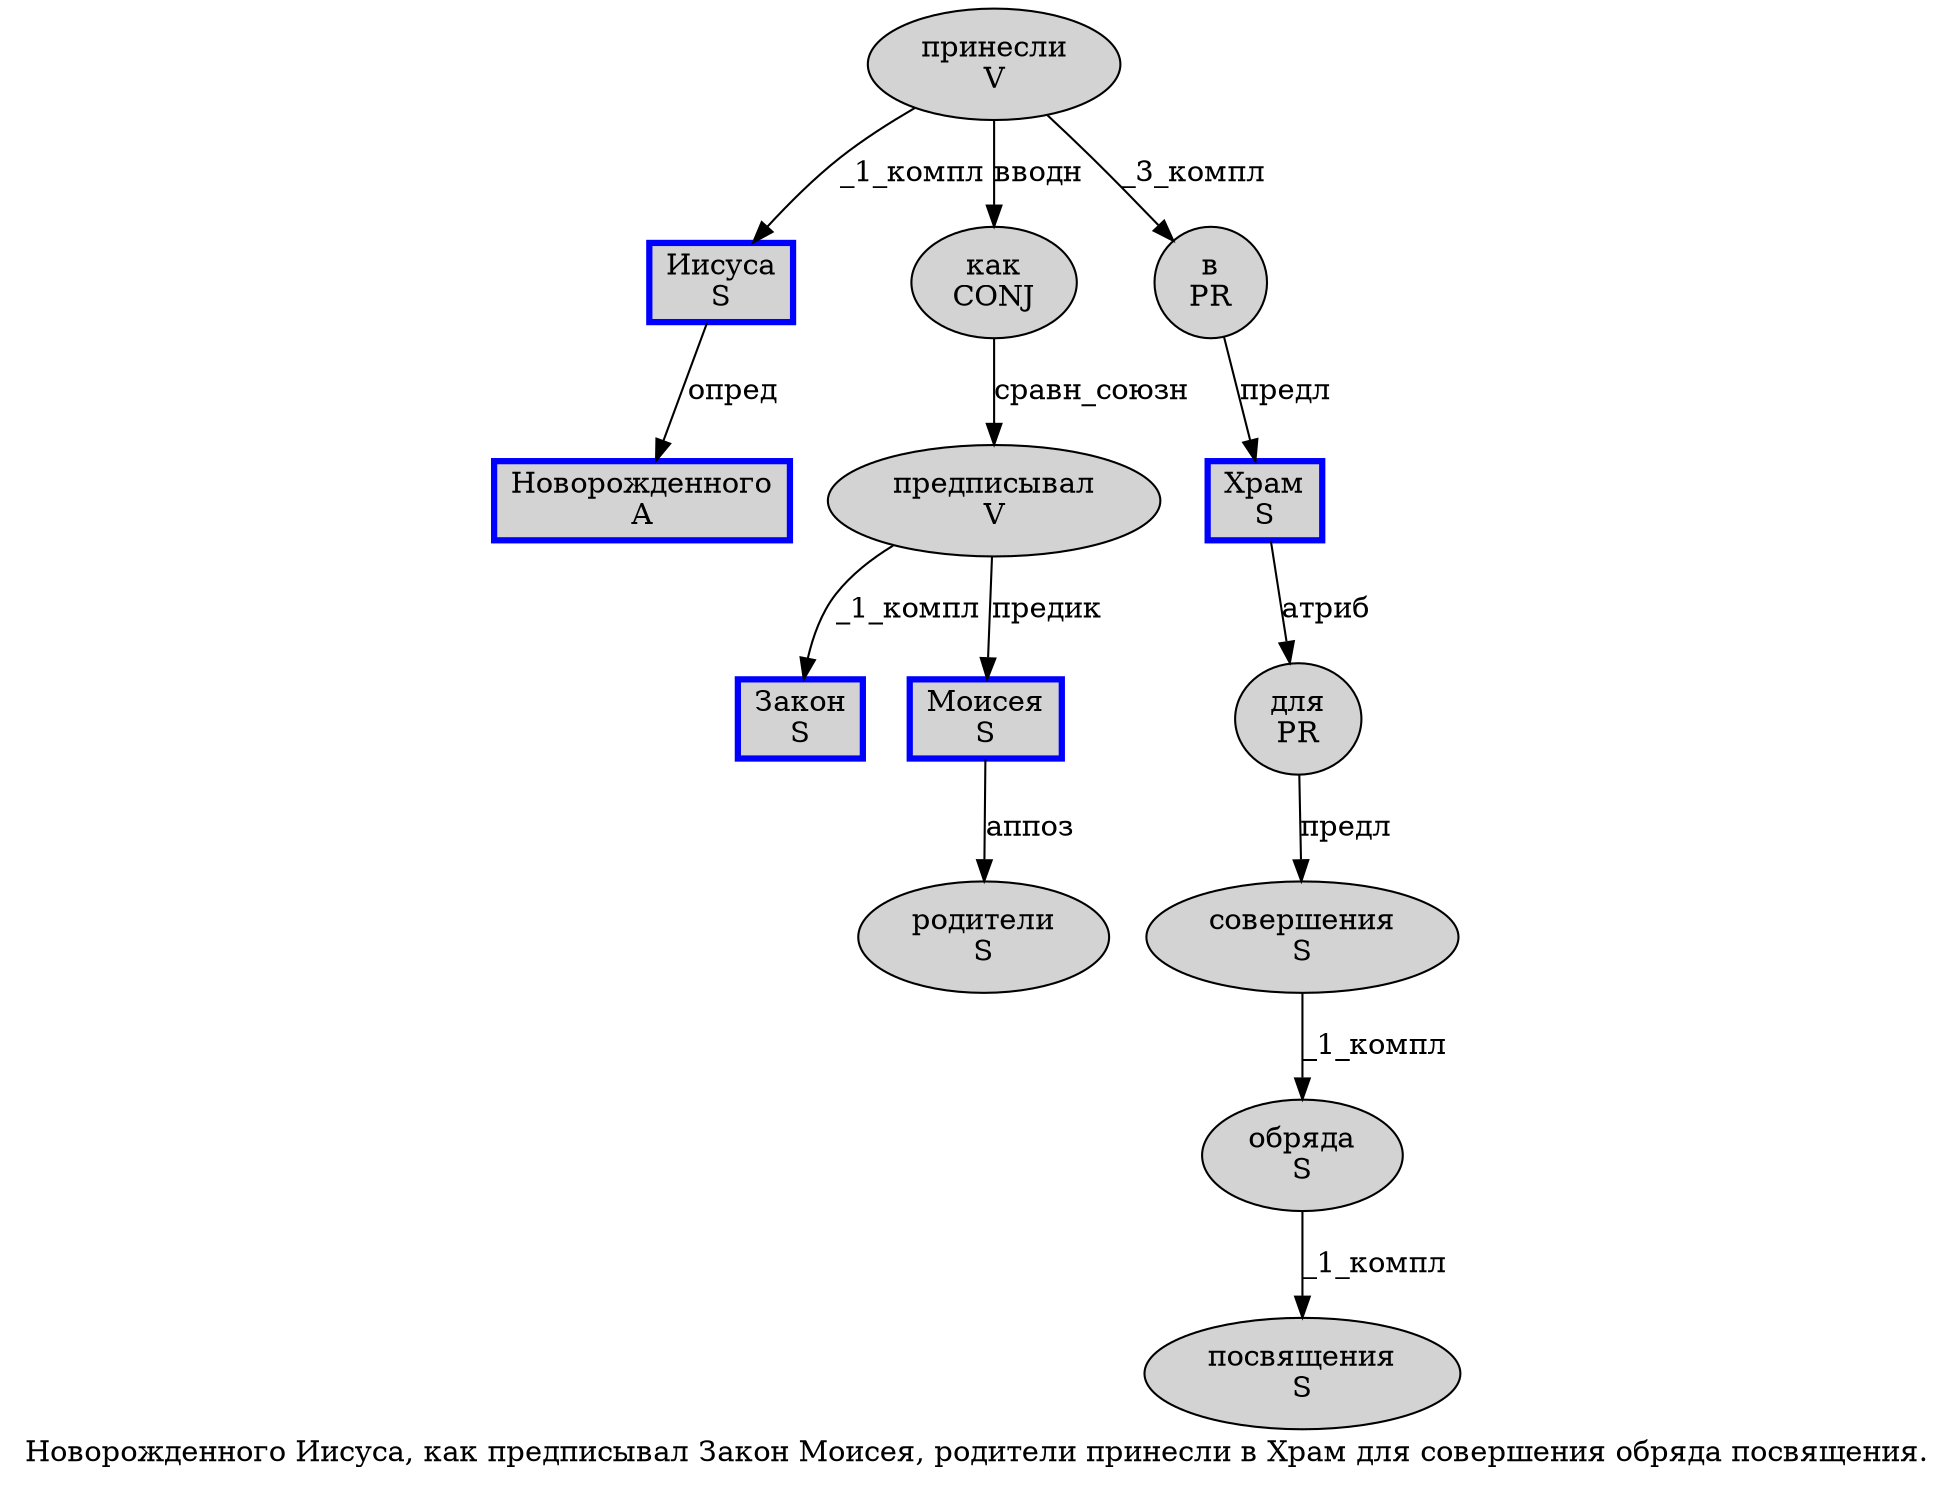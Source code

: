 digraph SENTENCE_1024 {
	graph [label="Новорожденного Иисуса, как предписывал Закон Моисея, родители принесли в Храм для совершения обряда посвящения."]
	node [style=filled]
		0 [label="Новорожденного
A" color=blue fillcolor=lightgray penwidth=3 shape=box]
		1 [label="Иисуса
S" color=blue fillcolor=lightgray penwidth=3 shape=box]
		3 [label="как
CONJ" color="" fillcolor=lightgray penwidth=1 shape=ellipse]
		4 [label="предписывал
V" color="" fillcolor=lightgray penwidth=1 shape=ellipse]
		5 [label="Закон
S" color=blue fillcolor=lightgray penwidth=3 shape=box]
		6 [label="Моисея
S" color=blue fillcolor=lightgray penwidth=3 shape=box]
		8 [label="родители
S" color="" fillcolor=lightgray penwidth=1 shape=ellipse]
		9 [label="принесли
V" color="" fillcolor=lightgray penwidth=1 shape=ellipse]
		10 [label="в
PR" color="" fillcolor=lightgray penwidth=1 shape=ellipse]
		11 [label="Храм
S" color=blue fillcolor=lightgray penwidth=3 shape=box]
		12 [label="для
PR" color="" fillcolor=lightgray penwidth=1 shape=ellipse]
		13 [label="совершения
S" color="" fillcolor=lightgray penwidth=1 shape=ellipse]
		14 [label="обряда
S" color="" fillcolor=lightgray penwidth=1 shape=ellipse]
		15 [label="посвящения
S" color="" fillcolor=lightgray penwidth=1 shape=ellipse]
			9 -> 1 [label="_1_компл"]
			9 -> 3 [label="вводн"]
			9 -> 10 [label="_3_компл"]
			13 -> 14 [label="_1_компл"]
			10 -> 11 [label="предл"]
			12 -> 13 [label="предл"]
			14 -> 15 [label="_1_компл"]
			1 -> 0 [label="опред"]
			4 -> 5 [label="_1_компл"]
			4 -> 6 [label="предик"]
			6 -> 8 [label="аппоз"]
			3 -> 4 [label="сравн_союзн"]
			11 -> 12 [label="атриб"]
}